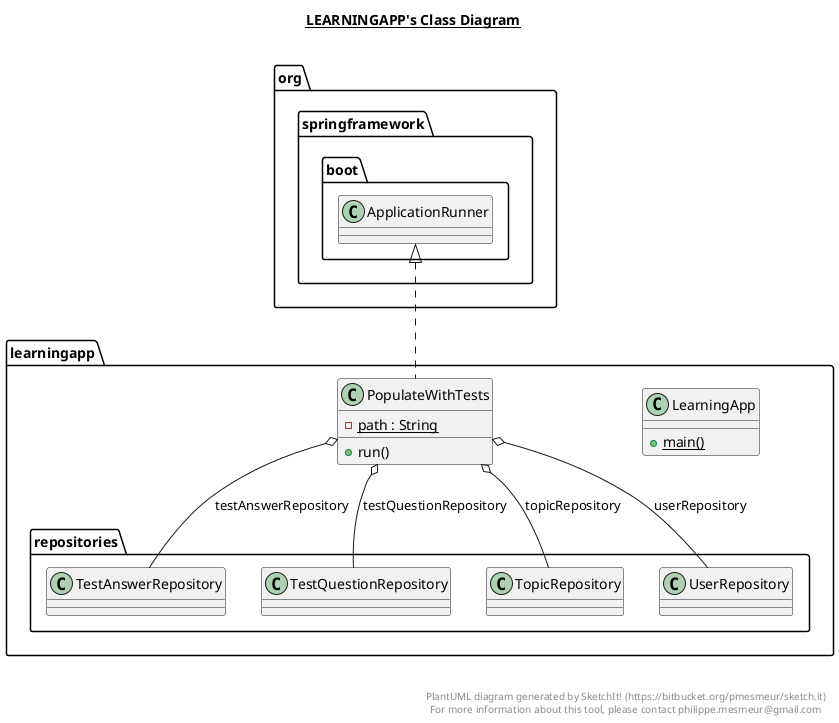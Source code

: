 @startuml

title __LEARNINGAPP's Class Diagram__\n

  namespace learningapp {
    class learningapp.LearningApp {
        {static} + main()
    }
  }
  

  namespace learningapp {
    class learningapp.PopulateWithTests {
        {static} - path : String
        + run()
    }
  }
  

  learningapp.PopulateWithTests .up.|> org.springframework.boot.ApplicationRunner
  learningapp.PopulateWithTests o-- learningapp.repositories.TestAnswerRepository : testAnswerRepository
  learningapp.PopulateWithTests o-- learningapp.repositories.TestQuestionRepository : testQuestionRepository
  learningapp.PopulateWithTests o-- learningapp.repositories.TopicRepository : topicRepository
  learningapp.PopulateWithTests o-- learningapp.repositories.UserRepository : userRepository


right footer


PlantUML diagram generated by SketchIt! (https://bitbucket.org/pmesmeur/sketch.it)
For more information about this tool, please contact philippe.mesmeur@gmail.com
endfooter

@enduml
